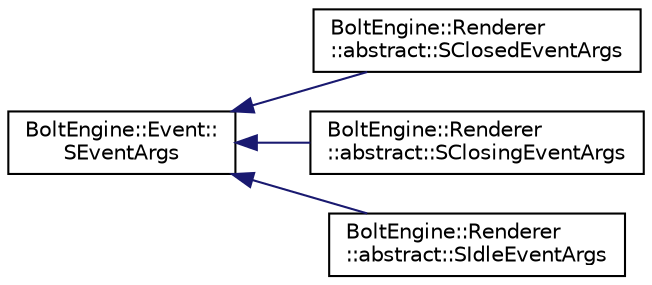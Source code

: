 digraph "Graphical Class Hierarchy"
{
  edge [fontname="Helvetica",fontsize="10",labelfontname="Helvetica",labelfontsize="10"];
  node [fontname="Helvetica",fontsize="10",shape=record];
  rankdir="LR";
  Node1 [label="BoltEngine::Event::\lSEventArgs",height=0.2,width=0.4,color="black", fillcolor="white", style="filled",URL="$struct_bolt_engine_1_1_event_1_1_s_event_args.html"];
  Node1 -> Node2 [dir="back",color="midnightblue",fontsize="10",style="solid",fontname="Helvetica"];
  Node2 [label="BoltEngine::Renderer\l::abstract::SClosedEventArgs",height=0.2,width=0.4,color="black", fillcolor="white", style="filled",URL="$struct_bolt_engine_1_1_renderer_1_1abstract_1_1_s_closed_event_args.html"];
  Node1 -> Node3 [dir="back",color="midnightblue",fontsize="10",style="solid",fontname="Helvetica"];
  Node3 [label="BoltEngine::Renderer\l::abstract::SClosingEventArgs",height=0.2,width=0.4,color="black", fillcolor="white", style="filled",URL="$struct_bolt_engine_1_1_renderer_1_1abstract_1_1_s_closing_event_args.html"];
  Node1 -> Node4 [dir="back",color="midnightblue",fontsize="10",style="solid",fontname="Helvetica"];
  Node4 [label="BoltEngine::Renderer\l::abstract::SIdleEventArgs",height=0.2,width=0.4,color="black", fillcolor="white", style="filled",URL="$struct_bolt_engine_1_1_renderer_1_1abstract_1_1_s_idle_event_args.html"];
}
